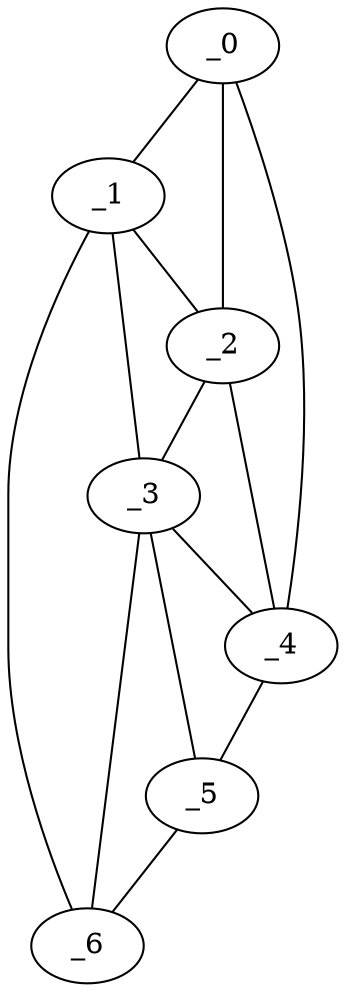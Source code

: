 graph "obj74__255.gxl" {
	_0	 [x=47,
		y=16];
	_1	 [x=48,
		y=22];
	_0 -- _1	 [valence=1];
	_2	 [x=51,
		y=18];
	_0 -- _2	 [valence=2];
	_4	 [x=93,
		y=20];
	_0 -- _4	 [valence=1];
	_1 -- _2	 [valence=2];
	_3	 [x=86,
		y=22];
	_1 -- _3	 [valence=2];
	_6	 [x=98,
		y=45];
	_1 -- _6	 [valence=1];
	_2 -- _3	 [valence=1];
	_2 -- _4	 [valence=1];
	_3 -- _4	 [valence=2];
	_5	 [x=97,
		y=29];
	_3 -- _5	 [valence=2];
	_3 -- _6	 [valence=2];
	_4 -- _5	 [valence=1];
	_5 -- _6	 [valence=1];
}
